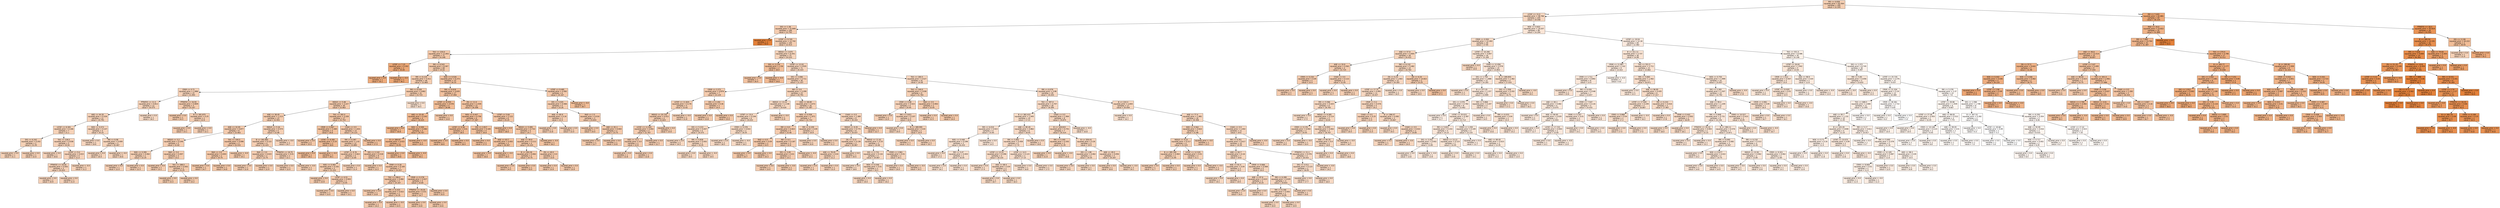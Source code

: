 digraph Tree {
node [shape=box, style="filled", color="black", fontname="helvetica"] ;
edge [fontname="helvetica"] ;
0 [label="RM <= 6.838\nsquared_error = 82.564\nsamples = 295\nvalue = 22.205", fillcolor="#f5cfb3"] ;
1 [label="LSTAT <= 15.0\nsquared_error = 38.766\nsamples = 245\nvalue = 19.358", fillcolor="#f7d7c0"] ;
0 -> 1 [labeldistance=2.5, labelangle=45, headlabel="True"] ;
2 [label="DIS <= 1.38\nsquared_error = 22.849\nsamples = 146\nvalue = 22.792", fillcolor="#f5cdb1"] ;
1 -> 2 ;
3 [label="squared_error = 0.0\nsamples = 2\nvalue = 50.0", fillcolor="#e58139"] ;
2 -> 3 ;
4 [label="LSTAT <= 9.745\nsquared_error = 12.742\nsamples = 144\nvalue = 22.414", fillcolor="#f5ceb2"] ;
2 -> 4 ;
5 [label="TAX <= 220.0\nsquared_error = 11.842\nsamples = 71\nvalue = 24.348", fillcolor="#f4c9aa"] ;
4 -> 5 ;
6 [label="LSTAT <= 7.15\nsquared_error = 0.302\nsamples = 2\nvalue = 35.65", fillcolor="#eda978"] ;
5 -> 6 ;
7 [label="squared_error = 0.0\nsamples = 1\nvalue = 35.1", fillcolor="#eeab7b"] ;
6 -> 7 ;
8 [label="squared_error = -0.0\nsamples = 1\nvalue = 36.2", fillcolor="#eda876"] ;
6 -> 8 ;
9 [label="RM <= 6.543\nsquared_error = 8.367\nsamples = 69\nvalue = 24.02", fillcolor="#f4caab"] ;
5 -> 9 ;
10 [label="RM <= 6.125\nsquared_error = 5.411\nsamples = 46\nvalue = 22.865", fillcolor="#f5cdb0"] ;
9 -> 10 ;
11 [label="CRIM <= 0.71\nsquared_error = 1.886\nsamples = 15\nvalue = 21.093", fillcolor="#f6d2b8"] ;
10 -> 11 ;
12 [label="PTRATIO <= 21.5\nsquared_error = 0.812\nsamples = 12\nvalue = 20.575", fillcolor="#f6d3ba"] ;
11 -> 12 ;
13 [label="AGE <= 44.35\nsquared_error = 0.326\nsamples = 11\nvalue = 20.791", fillcolor="#f6d3ba"] ;
12 -> 13 ;
14 [label="LSTAT <= 8.305\nsquared_error = 0.166\nsamples = 7\nvalue = 21.1", fillcolor="#f6d2b8"] ;
13 -> 14 ;
15 [label="DIS <= 6.242\nsquared_error = 0.202\nsamples = 2\nvalue = 21.55", fillcolor="#f5d1b6"] ;
14 -> 15 ;
16 [label="squared_error = 0.0\nsamples = 1\nvalue = 21.1", fillcolor="#f6d2b8"] ;
15 -> 16 ;
17 [label="squared_error = 0.0\nsamples = 1\nvalue = 22.0", fillcolor="#f5cfb4"] ;
15 -> 17 ;
18 [label="TAX <= 228.5\nsquared_error = 0.038\nsamples = 5\nvalue = 20.92", fillcolor="#f6d2b9"] ;
14 -> 18 ;
19 [label="squared_error = 0.0\nsamples = 1\nvalue = 20.6", fillcolor="#f6d3ba"] ;
18 -> 19 ;
20 [label="LSTAT <= 9.4\nsquared_error = 0.015\nsamples = 4\nvalue = 21.0", fillcolor="#f6d2b9"] ;
18 -> 20 ;
21 [label="PTRATIO <= 19.05\nsquared_error = 0.002\nsamples = 3\nvalue = 20.933", fillcolor="#f6d2b9"] ;
20 -> 21 ;
22 [label="squared_error = 0.0\nsamples = 2\nvalue = 20.9", fillcolor="#f6d2b9"] ;
21 -> 22 ;
23 [label="squared_error = 0.0\nsamples = 1\nvalue = 21.0", fillcolor="#f6d2b9"] ;
21 -> 23 ;
24 [label="squared_error = -0.0\nsamples = 1\nvalue = 21.2", fillcolor="#f6d2b8"] ;
20 -> 24 ;
25 [label="NOX <= 0.473\nsquared_error = 0.147\nsamples = 4\nvalue = 20.25", fillcolor="#f6d4bc"] ;
13 -> 25 ;
26 [label="squared_error = 0.0\nsamples = 1\nvalue = 19.6", fillcolor="#f7d6bf"] ;
25 -> 26 ;
27 [label="RM <= 6.08\nsquared_error = 0.009\nsamples = 3\nvalue = 20.467", fillcolor="#f6d4bb"] ;
25 -> 27 ;
28 [label="squared_error = 0.0\nsamples = 2\nvalue = 20.4", fillcolor="#f6d4bb"] ;
27 -> 28 ;
29 [label="squared_error = -0.0\nsamples = 1\nvalue = 20.6", fillcolor="#f6d3ba"] ;
27 -> 29 ;
30 [label="squared_error = 0.0\nsamples = 1\nvalue = 18.2", fillcolor="#f7dac5"] ;
12 -> 30 ;
31 [label="PTRATIO <= 16.55\nsquared_error = 0.809\nsamples = 3\nvalue = 23.167", fillcolor="#f5ccaf"] ;
11 -> 31 ;
32 [label="squared_error = 0.0\nsamples = 1\nvalue = 24.3", fillcolor="#f4c9aa"] ;
31 -> 32 ;
33 [label="B <= 391.875\nsquared_error = 0.25\nsamples = 2\nvalue = 22.6", fillcolor="#f5ceb2"] ;
31 -> 33 ;
34 [label="squared_error = 0.0\nsamples = 1\nvalue = 23.1", fillcolor="#f5ccaf"] ;
33 -> 34 ;
35 [label="squared_error = 0.0\nsamples = 1\nvalue = 22.1", fillcolor="#f5cfb4"] ;
33 -> 35 ;
36 [label="RM <= 6.528\nsquared_error = 4.862\nsamples = 31\nvalue = 23.723", fillcolor="#f4cbad"] ;
10 -> 36 ;
37 [label="INDUS <= 5.48\nsquared_error = 3.227\nsamples = 30\nvalue = 23.963", fillcolor="#f4caac"] ;
36 -> 37 ;
38 [label="AGE <= 38.45\nsquared_error = 1.213\nsamples = 13\nvalue = 22.931", fillcolor="#f5cdb0"] ;
37 -> 38 ;
39 [label="AGE <= 32.05\nsquared_error = 0.877\nsamples = 8\nvalue = 23.463", fillcolor="#f4cbae"] ;
38 -> 39 ;
40 [label="INDUS <= 3.2\nsquared_error = 0.246\nsamples = 5\nvalue = 22.82", fillcolor="#f5cdb1"] ;
39 -> 40 ;
41 [label="NOX <= 0.395\nsquared_error = 0.062\nsamples = 2\nvalue = 22.25", fillcolor="#f5cfb3"] ;
40 -> 41 ;
42 [label="squared_error = 0.0\nsamples = 1\nvalue = 22.0", fillcolor="#f5cfb4"] ;
41 -> 42 ;
43 [label="squared_error = 0.0\nsamples = 1\nvalue = 22.5", fillcolor="#f5ceb2"] ;
41 -> 43 ;
44 [label="RAD <= 5.0\nsquared_error = 0.007\nsamples = 3\nvalue = 23.2", fillcolor="#f4ccaf"] ;
40 -> 44 ;
45 [label="squared_error = 0.0\nsamples = 1\nvalue = 23.1", fillcolor="#f5ccaf"] ;
44 -> 45 ;
46 [label="TAX <= 288.5\nsquared_error = 0.002\nsamples = 2\nvalue = 23.25", fillcolor="#f4ccaf"] ;
44 -> 46 ;
47 [label="squared_error = 0.0\nsamples = 1\nvalue = 23.3", fillcolor="#f4ccae"] ;
46 -> 47 ;
48 [label="squared_error = 0.0\nsamples = 1\nvalue = 23.2", fillcolor="#f4ccaf"] ;
46 -> 48 ;
49 [label="TAX <= 330.5\nsquared_error = 0.096\nsamples = 3\nvalue = 24.533", fillcolor="#f4c8a9"] ;
39 -> 49 ;
50 [label="RAD <= 3.0\nsquared_error = 0.003\nsamples = 2\nvalue = 24.75", fillcolor="#f4c8a8"] ;
49 -> 50 ;
51 [label="squared_error = 0.0\nsamples = 1\nvalue = 24.7", fillcolor="#f4c8a8"] ;
50 -> 51 ;
52 [label="squared_error = 0.0\nsamples = 1\nvalue = 24.8", fillcolor="#f4c8a8"] ;
50 -> 52 ;
53 [label="squared_error = -0.0\nsamples = 1\nvalue = 24.1", fillcolor="#f4caab"] ;
49 -> 53 ;
54 [label="INDUS <= 5.16\nsquared_error = 0.574\nsamples = 5\nvalue = 22.08", fillcolor="#f5cfb4"] ;
38 -> 54 ;
55 [label="B <= 392.865\nsquared_error = 0.122\nsamples = 4\nvalue = 22.425", fillcolor="#f5ceb2"] ;
54 -> 55 ;
56 [label="RAD <= 3.0\nsquared_error = 0.023\nsamples = 2\nvalue = 22.75", fillcolor="#f5cdb1"] ;
55 -> 56 ;
57 [label="squared_error = 0.0\nsamples = 1\nvalue = 22.6", fillcolor="#f5ceb2"] ;
56 -> 57 ;
58 [label="squared_error = 0.0\nsamples = 1\nvalue = 22.9", fillcolor="#f5cdb0"] ;
56 -> 58 ;
59 [label="PTRATIO <= 18.75\nsquared_error = 0.01\nsamples = 2\nvalue = 22.1", fillcolor="#f5cfb4"] ;
55 -> 59 ;
60 [label="squared_error = 0.0\nsamples = 1\nvalue = 22.0", fillcolor="#f5cfb4"] ;
59 -> 60 ;
61 [label="squared_error = -0.0\nsamples = 1\nvalue = 22.2", fillcolor="#f5cfb3"] ;
59 -> 61 ;
62 [label="squared_error = -0.0\nsamples = 1\nvalue = 20.7", fillcolor="#f6d3ba"] ;
54 -> 62 ;
63 [label="TAX <= 282.0\nsquared_error = 3.328\nsamples = 17\nvalue = 24.753", fillcolor="#f4c8a8"] ;
37 -> 63 ;
64 [label="CRIM <= 0.067\nsquared_error = 3.365\nsamples = 4\nvalue = 26.8", fillcolor="#f2c29f"] ;
63 -> 64 ;
65 [label="squared_error = 0.0\nsamples = 2\nvalue = 25.0", fillcolor="#f3c7a7"] ;
64 -> 65 ;
66 [label="LSTAT <= 8.285\nsquared_error = 0.25\nsamples = 2\nvalue = 28.6", fillcolor="#f1bd97"] ;
64 -> 66 ;
67 [label="squared_error = 0.0\nsamples = 1\nvalue = 29.1", fillcolor="#f1bc95"] ;
66 -> 67 ;
68 [label="squared_error = -0.0\nsamples = 1\nvalue = 28.1", fillcolor="#f2be99"] ;
66 -> 68 ;
69 [label="CHAS <= 0.5\nsquared_error = 1.631\nsamples = 13\nvalue = 24.123", fillcolor="#f4c9ab"] ;
63 -> 69 ;
70 [label="RM <= 6.387\nsquared_error = 1.02\nsamples = 12\nvalue = 23.883", fillcolor="#f4caac"] ;
69 -> 70 ;
71 [label="LSTAT <= 8.76\nsquared_error = 0.822\nsamples = 4\nvalue = 22.85", fillcolor="#f5cdb0"] ;
70 -> 71 ;
72 [label="NOX <= 0.465\nsquared_error = 0.162\nsamples = 3\nvalue = 23.333", fillcolor="#f4ccae"] ;
71 -> 72 ;
73 [label="squared_error = 0.0\nsamples = 1\nvalue = 23.9", fillcolor="#f4caac"] ;
72 -> 73 ;
74 [label="LSTAT <= 6.51\nsquared_error = 0.003\nsamples = 2\nvalue = 23.05", fillcolor="#f5ccb0"] ;
72 -> 74 ;
75 [label="squared_error = 0.0\nsamples = 1\nvalue = 23.0", fillcolor="#f5cdb0"] ;
74 -> 75 ;
76 [label="squared_error = 0.0\nsamples = 1\nvalue = 23.1", fillcolor="#f5ccaf"] ;
74 -> 76 ;
77 [label="squared_error = 0.0\nsamples = 1\nvalue = 21.4", fillcolor="#f6d1b7"] ;
71 -> 77 ;
78 [label="DIS <= 2.142\nsquared_error = 0.318\nsamples = 8\nvalue = 24.4", fillcolor="#f4c9aa"] ;
70 -> 78 ;
79 [label="squared_error = 0.0\nsamples = 1\nvalue = 23.3", fillcolor="#f4ccae"] ;
78 -> 79 ;
80 [label="CRIM <= 0.18\nsquared_error = 0.165\nsamples = 7\nvalue = 24.557", fillcolor="#f4c8a9"] ;
78 -> 80 ;
81 [label="TAX <= 296.0\nsquared_error = 0.082\nsamples = 3\nvalue = 24.167", fillcolor="#f4c9ab"] ;
80 -> 81 ;
82 [label="squared_error = 0.0\nsamples = 1\nvalue = 23.8", fillcolor="#f4caac"] ;
81 -> 82 ;
83 [label="RM <= 6.425\nsquared_error = 0.022\nsamples = 2\nvalue = 24.35", fillcolor="#f4c9aa"] ;
81 -> 83 ;
84 [label="squared_error = 0.0\nsamples = 1\nvalue = 24.2", fillcolor="#f4c9ab"] ;
83 -> 84 ;
85 [label="squared_error = -0.0\nsamples = 1\nvalue = 24.5", fillcolor="#f4c8a9"] ;
83 -> 85 ;
86 [label="CRIM <= 0.278\nsquared_error = 0.027\nsamples = 4\nvalue = 24.85", fillcolor="#f4c7a8"] ;
80 -> 86 ;
87 [label="PTRATIO <= 19.35\nsquared_error = 0.01\nsamples = 2\nvalue = 24.7", fillcolor="#f4c8a8"] ;
86 -> 87 ;
88 [label="squared_error = 0.0\nsamples = 1\nvalue = 24.8", fillcolor="#f4c8a8"] ;
87 -> 88 ;
89 [label="squared_error = 0.0\nsamples = 1\nvalue = 24.6", fillcolor="#f4c8a9"] ;
87 -> 89 ;
90 [label="squared_error = 0.0\nsamples = 2\nvalue = 25.0", fillcolor="#f3c7a7"] ;
86 -> 90 ;
91 [label="squared_error = 0.0\nsamples = 1\nvalue = 27.0", fillcolor="#f2c19e"] ;
69 -> 91 ;
92 [label="squared_error = 0.0\nsamples = 1\nvalue = 16.5", fillcolor="#f8dfcc"] ;
36 -> 92 ;
93 [label="NOX <= 0.526\nsquared_error = 6.273\nsamples = 23\nvalue = 26.33", fillcolor="#f3c3a1"] ;
9 -> 93 ;
94 [label="RM <= 6.618\nsquared_error = 4.635\nsamples = 17\nvalue = 27.094", fillcolor="#f2c19e"] ;
93 -> 94 ;
95 [label="LSTAT <= 8.555\nsquared_error = 4.578\nsamples = 5\nvalue = 28.98", fillcolor="#f1bc95"] ;
94 -> 95 ;
96 [label="AGE <= 25.45\nsquared_error = 0.262\nsamples = 4\nvalue = 30.025", fillcolor="#f1b991"] ;
95 -> 96 ;
97 [label="squared_error = 0.0\nsamples = 1\nvalue = 30.8", fillcolor="#f0b78d"] ;
96 -> 97 ;
98 [label="NOX <= 0.509\nsquared_error = 0.082\nsamples = 3\nvalue = 29.767", fillcolor="#f1ba92"] ;
96 -> 98 ;
99 [label="B <= 389.87\nsquared_error = 0.022\nsamples = 2\nvalue = 29.95", fillcolor="#f1b991"] ;
98 -> 99 ;
100 [label="squared_error = 0.0\nsamples = 1\nvalue = 29.8", fillcolor="#f1ba92"] ;
99 -> 100 ;
101 [label="squared_error = -0.0\nsamples = 1\nvalue = 30.1", fillcolor="#f0b991"] ;
99 -> 101 ;
102 [label="squared_error = -0.0\nsamples = 1\nvalue = 29.4", fillcolor="#f1bb94"] ;
98 -> 102 ;
103 [label="squared_error = 0.0\nsamples = 1\nvalue = 24.8", fillcolor="#f4c8a8"] ;
95 -> 103 ;
104 [label="ZN <= 11.0\nsquared_error = 2.559\nsamples = 12\nvalue = 26.308", fillcolor="#f3c3a1"] ;
94 -> 104 ;
105 [label="NOX <= 0.447\nsquared_error = 0.756\nsamples = 6\nvalue = 27.367", fillcolor="#f2c09d"] ;
104 -> 105 ;
106 [label="LSTAT <= 6.46\nsquared_error = 0.01\nsamples = 2\nvalue = 28.5", fillcolor="#f1bd98"] ;
105 -> 106 ;
107 [label="squared_error = 0.0\nsamples = 1\nvalue = 28.6", fillcolor="#f1bd97"] ;
106 -> 107 ;
108 [label="squared_error = 0.0\nsamples = 1\nvalue = 28.4", fillcolor="#f1bd98"] ;
106 -> 108 ;
109 [label="DIS <= 2.817\nsquared_error = 0.165\nsamples = 4\nvalue = 26.8", fillcolor="#f2c29f"] ;
105 -> 109 ;
110 [label="squared_error = 0.0\nsamples = 1\nvalue = 27.5", fillcolor="#f2c09c"] ;
109 -> 110 ;
111 [label="AGE <= 63.7\nsquared_error = 0.002\nsamples = 3\nvalue = 26.567", fillcolor="#f3c3a0"] ;
109 -> 111 ;
112 [label="squared_error = 0.0\nsamples = 2\nvalue = 26.6", fillcolor="#f3c3a0"] ;
111 -> 112 ;
113 [label="squared_error = -0.0\nsamples = 1\nvalue = 26.5", fillcolor="#f3c3a0"] ;
111 -> 113 ;
114 [label="LSTAT <= 5.64\nsquared_error = 2.122\nsamples = 6\nvalue = 25.25", fillcolor="#f3c6a6"] ;
104 -> 114 ;
115 [label="squared_error = 0.0\nsamples = 1\nvalue = 28.0", fillcolor="#f2bf9a"] ;
114 -> 115 ;
116 [label="INDUS <= 5.495\nsquared_error = 0.732\nsamples = 5\nvalue = 24.7", fillcolor="#f4c8a8"] ;
114 -> 116 ;
117 [label="AGE <= 49.9\nsquared_error = 0.212\nsamples = 4\nvalue = 24.325", fillcolor="#f4c9aa"] ;
116 -> 117 ;
118 [label="B <= 393.26\nsquared_error = 0.062\nsamples = 2\nvalue = 24.75", fillcolor="#f4c8a8"] ;
117 -> 118 ;
119 [label="squared_error = 0.0\nsamples = 1\nvalue = 24.5", fillcolor="#f4c8a9"] ;
118 -> 119 ;
120 [label="squared_error = 0.0\nsamples = 1\nvalue = 25.0", fillcolor="#f3c7a7"] ;
118 -> 120 ;
121 [label="ZN <= 40.0\nsquared_error = 0.0\nsamples = 2\nvalue = 23.9", fillcolor="#f4caac"] ;
117 -> 121 ;
122 [label="squared_error = 0.0\nsamples = 1\nvalue = 23.9", fillcolor="#f4caac"] ;
121 -> 122 ;
123 [label="squared_error = 0.0\nsamples = 1\nvalue = 23.9", fillcolor="#f4caac"] ;
121 -> 123 ;
124 [label="squared_error = -0.0\nsamples = 1\nvalue = 26.2", fillcolor="#f3c4a2"] ;
116 -> 124 ;
125 [label="LSTAT <= 9.485\nsquared_error = 4.582\nsamples = 6\nvalue = 24.167", fillcolor="#f4c9ab"] ;
93 -> 125 ;
126 [label="DIS <= 3.325\nsquared_error = 0.566\nsamples = 5\nvalue = 23.26", fillcolor="#f4ccaf"] ;
125 -> 126 ;
127 [label="AGE <= 85.9\nsquared_error = 0.16\nsamples = 2\nvalue = 22.4", fillcolor="#f5ceb2"] ;
126 -> 127 ;
128 [label="squared_error = 0.0\nsamples = 1\nvalue = 22.8", fillcolor="#f5cdb1"] ;
127 -> 128 ;
129 [label="squared_error = 0.0\nsamples = 1\nvalue = 22.0", fillcolor="#f5cfb4"] ;
127 -> 129 ;
130 [label="RAD <= 2.5\nsquared_error = 0.016\nsamples = 3\nvalue = 23.833", fillcolor="#f4caac"] ;
126 -> 130 ;
131 [label="squared_error = 0.0\nsamples = 1\nvalue = 24.0", fillcolor="#f4caab"] ;
130 -> 131 ;
132 [label="AGE <= 81.1\nsquared_error = 0.003\nsamples = 2\nvalue = 23.75", fillcolor="#f4caac"] ;
130 -> 132 ;
133 [label="squared_error = 0.0\nsamples = 1\nvalue = 23.7", fillcolor="#f4cbad"] ;
132 -> 133 ;
134 [label="squared_error = 0.0\nsamples = 1\nvalue = 23.8", fillcolor="#f4caac"] ;
132 -> 134 ;
135 [label="squared_error = -0.0\nsamples = 1\nvalue = 28.7", fillcolor="#f1bd97"] ;
125 -> 135 ;
136 [label="INDUS <= 2.675\nsquared_error = 6.441\nsamples = 73\nvalue = 20.533", fillcolor="#f6d4bb"] ;
4 -> 136 ;
137 [label="DIS <= 3.134\nsquared_error = 2.56\nsamples = 2\nvalue = 28.0", fillcolor="#f2bf9a"] ;
136 -> 137 ;
138 [label="squared_error = 0.0\nsamples = 1\nvalue = 26.4", fillcolor="#f3c3a1"] ;
137 -> 138 ;
139 [label="squared_error = -0.0\nsamples = 1\nvalue = 29.6", fillcolor="#f1ba93"] ;
137 -> 139 ;
140 [label="LSTAT <= 12.02\nsquared_error = 4.935\nsamples = 71\nvalue = 20.323", fillcolor="#f6d4bc"] ;
136 -> 140 ;
141 [label="DIS <= 2.696\nsquared_error = 3.711\nsamples = 30\nvalue = 21.337", fillcolor="#f6d1b7"] ;
140 -> 141 ;
142 [label="CRIM <= 2.271\nsquared_error = 0.876\nsamples = 7\nvalue = 23.129", fillcolor="#f5ccaf"] ;
141 -> 142 ;
143 [label="LSTAT <= 11.825\nsquared_error = 0.178\nsamples = 5\nvalue = 22.62", fillcolor="#f5ceb1"] ;
142 -> 143 ;
144 [label="INDUS <= 20.735\nsquared_error = 0.012\nsamples = 4\nvalue = 22.825", fillcolor="#f5cdb1"] ;
143 -> 144 ;
145 [label="LSTAT <= 11.045\nsquared_error = 0.002\nsamples = 3\nvalue = 22.767", fillcolor="#f5cdb1"] ;
144 -> 145 ;
146 [label="AGE <= 72.2\nsquared_error = 0.0\nsamples = 2\nvalue = 22.8", fillcolor="#f5cdb1"] ;
145 -> 146 ;
147 [label="squared_error = 0.0\nsamples = 1\nvalue = 22.8", fillcolor="#f5cdb1"] ;
146 -> 147 ;
148 [label="squared_error = 0.0\nsamples = 1\nvalue = 22.8", fillcolor="#f5cdb1"] ;
146 -> 148 ;
149 [label="squared_error = 0.0\nsamples = 1\nvalue = 22.7", fillcolor="#f5cdb1"] ;
145 -> 149 ;
150 [label="squared_error = 0.0\nsamples = 1\nvalue = 23.0", fillcolor="#f5cdb0"] ;
144 -> 150 ;
151 [label="squared_error = -0.0\nsamples = 1\nvalue = 21.8", fillcolor="#f5d0b5"] ;
143 -> 151 ;
152 [label="DIS <= 2.192\nsquared_error = 0.36\nsamples = 2\nvalue = 24.4", fillcolor="#f4c9aa"] ;
142 -> 152 ;
153 [label="squared_error = 0.0\nsamples = 1\nvalue = 23.8", fillcolor="#f4caac"] ;
152 -> 153 ;
154 [label="squared_error = 0.0\nsamples = 1\nvalue = 25.0", fillcolor="#f3c7a7"] ;
152 -> 154 ;
155 [label="RM <= 5.9\nsquared_error = 3.299\nsamples = 23\nvalue = 20.791", fillcolor="#f6d3ba"] ;
141 -> 155 ;
156 [label="INDUS <= 13.12\nsquared_error = 1.148\nsamples = 7\nvalue = 19.429", fillcolor="#f7d7c0"] ;
155 -> 156 ;
157 [label="LSTAT <= 10.4\nsquared_error = 0.246\nsamples = 6\nvalue = 19.033", fillcolor="#f7d8c1"] ;
156 -> 157 ;
158 [label="DIS <= 5.223\nsquared_error = 0.007\nsamples = 4\nvalue = 19.375", fillcolor="#f7d7c0"] ;
157 -> 158 ;
159 [label="squared_error = 0.0\nsamples = 2\nvalue = 19.3", fillcolor="#f7d7c0"] ;
158 -> 159 ;
160 [label="RM <= 5.828\nsquared_error = 0.002\nsamples = 2\nvalue = 19.45", fillcolor="#f7d7bf"] ;
158 -> 160 ;
161 [label="squared_error = 0.0\nsamples = 1\nvalue = 19.4", fillcolor="#f7d7c0"] ;
160 -> 161 ;
162 [label="squared_error = -0.0\nsamples = 1\nvalue = 19.5", fillcolor="#f7d6bf"] ;
160 -> 162 ;
163 [label="CRIM <= 0.378\nsquared_error = 0.022\nsamples = 2\nvalue = 18.35", fillcolor="#f7dac4"] ;
157 -> 163 ;
164 [label="squared_error = 0.0\nsamples = 1\nvalue = 18.5", fillcolor="#f7d9c4"] ;
163 -> 164 ;
165 [label="squared_error = -0.0\nsamples = 1\nvalue = 18.2", fillcolor="#f7dac5"] ;
163 -> 165 ;
166 [label="squared_error = -0.0\nsamples = 1\nvalue = 21.8", fillcolor="#f5d0b5"] ;
156 -> 166 ;
167 [label="AGE <= 68.85\nsquared_error = 3.072\nsamples = 16\nvalue = 21.387", fillcolor="#f6d1b7"] ;
155 -> 167 ;
168 [label="NOX <= 0.558\nsquared_error = 1.971\nsamples = 7\nvalue = 22.743", fillcolor="#f5cdb1"] ;
167 -> 168 ;
169 [label="RM <= 6.0\nsquared_error = 0.822\nsamples = 5\nvalue = 23.48", fillcolor="#f4cbae"] ;
168 -> 169 ;
170 [label="RAD <= 6.5\nsquared_error = 0.04\nsamples = 2\nvalue = 24.5", fillcolor="#f4c8a9"] ;
169 -> 170 ;
171 [label="squared_error = 0.0\nsamples = 1\nvalue = 24.7", fillcolor="#f4c8a8"] ;
170 -> 171 ;
172 [label="squared_error = 0.0\nsamples = 1\nvalue = 24.3", fillcolor="#f4c9aa"] ;
170 -> 172 ;
173 [label="RM <= 6.3\nsquared_error = 0.187\nsamples = 3\nvalue = 22.8", fillcolor="#f5cdb1"] ;
169 -> 173 ;
174 [label="DIS <= 3.49\nsquared_error = 0.01\nsamples = 2\nvalue = 23.1", fillcolor="#f5ccaf"] ;
173 -> 174 ;
175 [label="squared_error = 0.0\nsamples = 1\nvalue = 23.0", fillcolor="#f5cdb0"] ;
174 -> 175 ;
176 [label="squared_error = -0.0\nsamples = 1\nvalue = 23.2", fillcolor="#f4ccaf"] ;
174 -> 176 ;
177 [label="squared_error = -0.0\nsamples = 1\nvalue = 22.2", fillcolor="#f5cfb3"] ;
173 -> 177 ;
178 [label="RM <= 6.109\nsquared_error = 0.09\nsamples = 2\nvalue = 20.9", fillcolor="#f6d2b9"] ;
168 -> 178 ;
179 [label="squared_error = 0.0\nsamples = 1\nvalue = 20.6", fillcolor="#f6d3ba"] ;
178 -> 179 ;
180 [label="squared_error = 0.0\nsamples = 1\nvalue = 21.2", fillcolor="#f6d2b8"] ;
178 -> 180 ;
181 [label="CHAS <= 0.5\nsquared_error = 1.389\nsamples = 9\nvalue = 20.333", fillcolor="#f6d4bc"] ;
167 -> 181 ;
182 [label="INDUS <= 8.35\nsquared_error = 0.775\nsamples = 8\nvalue = 20.037", fillcolor="#f6d5bd"] ;
181 -> 182 ;
183 [label="ZN <= 11.0\nsquared_error = 0.136\nsamples = 3\nvalue = 20.967", fillcolor="#f6d2b9"] ;
182 -> 183 ;
184 [label="AGE <= 78.45\nsquared_error = 0.04\nsamples = 2\nvalue = 21.2", fillcolor="#f6d2b8"] ;
183 -> 184 ;
185 [label="squared_error = 0.0\nsamples = 1\nvalue = 21.4", fillcolor="#f6d1b7"] ;
184 -> 185 ;
186 [label="squared_error = 0.0\nsamples = 1\nvalue = 21.0", fillcolor="#f6d2b9"] ;
184 -> 186 ;
187 [label="squared_error = 0.0\nsamples = 1\nvalue = 20.5", fillcolor="#f6d4bb"] ;
183 -> 187 ;
188 [label="INDUS <= 11.42\nsquared_error = 0.33\nsamples = 5\nvalue = 19.48", fillcolor="#f7d6bf"] ;
182 -> 188 ;
189 [label="DIS <= 2.731\nsquared_error = 0.116\nsamples = 3\nvalue = 19.067", fillcolor="#f7d8c1"] ;
188 -> 189 ;
190 [label="squared_error = 0.0\nsamples = 1\nvalue = 18.6", fillcolor="#f7d9c3"] ;
189 -> 190 ;
191 [label="NOX <= 0.546\nsquared_error = 0.01\nsamples = 2\nvalue = 19.3", fillcolor="#f7d7c0"] ;
189 -> 191 ;
192 [label="squared_error = 0.0\nsamples = 1\nvalue = 19.4", fillcolor="#f7d7c0"] ;
191 -> 192 ;
193 [label="squared_error = 0.0\nsamples = 1\nvalue = 19.2", fillcolor="#f7d7c1"] ;
191 -> 193 ;
194 [label="CRIM <= 2.961\nsquared_error = 0.01\nsamples = 2\nvalue = 20.1", fillcolor="#f6d5bd"] ;
188 -> 194 ;
195 [label="squared_error = 0.0\nsamples = 1\nvalue = 20.0", fillcolor="#f6d5bd"] ;
194 -> 195 ;
196 [label="squared_error = -0.0\nsamples = 1\nvalue = 20.2", fillcolor="#f6d4bc"] ;
194 -> 196 ;
197 [label="squared_error = 0.0\nsamples = 1\nvalue = 22.7", fillcolor="#f5cdb1"] ;
181 -> 197 ;
198 [label="TAX <= 280.5\nsquared_error = 4.527\nsamples = 41\nvalue = 19.58", fillcolor="#f7d6bf"] ;
140 -> 198 ;
199 [label="TAX <= 240.0\nsquared_error = 2.038\nsamples = 6\nvalue = 21.783", fillcolor="#f5d0b5"] ;
198 -> 199 ;
200 [label="CRIM <= 0.08\nsquared_error = 0.523\nsamples = 4\nvalue = 20.95", fillcolor="#f6d2b9"] ;
199 -> 200 ;
201 [label="squared_error = 0.0\nsamples = 1\nvalue = 22.0", fillcolor="#f5cfb4"] ;
200 -> 201 ;
202 [label="RM <= 5.821\nsquared_error = 0.207\nsamples = 3\nvalue = 20.6", fillcolor="#f6d3ba"] ;
200 -> 202 ;
203 [label="squared_error = 0.0\nsamples = 1\nvalue = 20.0", fillcolor="#f6d5bd"] ;
202 -> 203 ;
204 [label="B <= 389.995\nsquared_error = 0.04\nsamples = 2\nvalue = 20.9", fillcolor="#f6d2b9"] ;
202 -> 204 ;
205 [label="squared_error = 0.0\nsamples = 1\nvalue = 21.1", fillcolor="#f6d2b8"] ;
204 -> 205 ;
206 [label="squared_error = 0.0\nsamples = 1\nvalue = 20.7", fillcolor="#f6d3ba"] ;
204 -> 206 ;
207 [label="RAD <= 3.5\nsquared_error = 0.902\nsamples = 2\nvalue = 23.45", fillcolor="#f4cbae"] ;
199 -> 207 ;
208 [label="squared_error = 0.0\nsamples = 1\nvalue = 22.5", fillcolor="#f5ceb2"] ;
207 -> 208 ;
209 [label="squared_error = 0.0\nsamples = 1\nvalue = 24.4", fillcolor="#f4c9aa"] ;
207 -> 209 ;
210 [label="RM <= 6.076\nsquared_error = 3.98\nsamples = 35\nvalue = 19.203", fillcolor="#f7d7c1"] ;
198 -> 210 ;
211 [label="TAX <= 397.0\nsquared_error = 3.707\nsamples = 18\nvalue = 18.394", fillcolor="#f7d9c4"] ;
210 -> 211 ;
212 [label="B <= 382.415\nsquared_error = 1.945\nsamples = 10\nvalue = 17.21", fillcolor="#f8ddc9"] ;
211 -> 212 ;
213 [label="RM <= 6.019\nsquared_error = 0.923\nsamples = 4\nvalue = 15.95", fillcolor="#f9e0cf"] ;
212 -> 213 ;
214 [label="NOX <= 0.448\nsquared_error = 0.296\nsamples = 3\nvalue = 16.433", fillcolor="#f8dfcd"] ;
213 -> 214 ;
215 [label="squared_error = 0.0\nsamples = 1\nvalue = 17.2", fillcolor="#f8ddc9"] ;
214 -> 215 ;
216 [label="RM <= 5.47\nsquared_error = 0.003\nsamples = 2\nvalue = 16.05", fillcolor="#f9e0ce"] ;
214 -> 216 ;
217 [label="squared_error = 0.0\nsamples = 1\nvalue = 16.1", fillcolor="#f9e0ce"] ;
216 -> 217 ;
218 [label="squared_error = 0.0\nsamples = 1\nvalue = 16.0", fillcolor="#f9e0cf"] ;
216 -> 218 ;
219 [label="squared_error = 0.0\nsamples = 1\nvalue = 14.5", fillcolor="#fae4d5"] ;
213 -> 219 ;
220 [label="AGE <= 85.45\nsquared_error = 0.862\nsamples = 6\nvalue = 18.05", fillcolor="#f7dac6"] ;
212 -> 220 ;
221 [label="RM <= 5.892\nsquared_error = 0.458\nsamples = 5\nvalue = 17.74", fillcolor="#f8dbc7"] ;
220 -> 221 ;
222 [label="LSTAT <= 13.12\nsquared_error = 0.296\nsamples = 3\nvalue = 18.133", fillcolor="#f7dac5"] ;
221 -> 222 ;
223 [label="squared_error = 0.0\nsamples = 1\nvalue = 17.4", fillcolor="#f8dcc8"] ;
222 -> 223 ;
224 [label="AGE <= 68.4\nsquared_error = 0.04\nsamples = 2\nvalue = 18.5", fillcolor="#f7d9c4"] ;
222 -> 224 ;
225 [label="squared_error = 0.0\nsamples = 1\nvalue = 18.7", fillcolor="#f7d9c3"] ;
224 -> 225 ;
226 [label="squared_error = 0.0\nsamples = 1\nvalue = 18.3", fillcolor="#f7dac4"] ;
224 -> 226 ;
227 [label="LSTAT <= 14.5\nsquared_error = 0.123\nsamples = 2\nvalue = 17.15", fillcolor="#f8ddca"] ;
221 -> 227 ;
228 [label="squared_error = 0.0\nsamples = 1\nvalue = 16.8", fillcolor="#f8decb"] ;
227 -> 228 ;
229 [label="squared_error = 0.0\nsamples = 1\nvalue = 17.5", fillcolor="#f8dcc8"] ;
227 -> 229 ;
230 [label="squared_error = 0.0\nsamples = 1\nvalue = 19.6", fillcolor="#f7d6bf"] ;
220 -> 230 ;
231 [label="CHAS <= 0.5\nsquared_error = 1.964\nsamples = 8\nvalue = 19.875", fillcolor="#f6d5be"] ;
211 -> 231 ;
232 [label="B <= 328.815\nsquared_error = 0.701\nsamples = 7\nvalue = 20.314", fillcolor="#f6d4bc"] ;
231 -> 232 ;
233 [label="RM <= 5.305\nsquared_error = 0.302\nsamples = 2\nvalue = 21.35", fillcolor="#f6d1b7"] ;
232 -> 233 ;
234 [label="squared_error = 0.0\nsamples = 1\nvalue = 21.9", fillcolor="#f5d0b5"] ;
233 -> 234 ;
235 [label="squared_error = -0.0\nsamples = 1\nvalue = 20.8", fillcolor="#f6d3b9"] ;
233 -> 235 ;
236 [label="B <= 359.43\nsquared_error = 0.26\nsamples = 5\nvalue = 19.9", fillcolor="#f6d5bd"] ;
232 -> 236 ;
237 [label="DIS <= 1.99\nsquared_error = 0.062\nsamples = 2\nvalue = 19.35", fillcolor="#f7d7c0"] ;
236 -> 237 ;
238 [label="squared_error = 0.0\nsamples = 1\nvalue = 19.6", fillcolor="#f7d6bf"] ;
237 -> 238 ;
239 [label="squared_error = 0.0\nsamples = 1\nvalue = 19.1", fillcolor="#f7d8c1"] ;
237 -> 239 ;
240 [label="AGE <= 49.3\nsquared_error = 0.056\nsamples = 3\nvalue = 20.267", fillcolor="#f6d4bc"] ;
236 -> 240 ;
241 [label="squared_error = 0.0\nsamples = 1\nvalue = 20.6", fillcolor="#f6d3ba"] ;
240 -> 241 ;
242 [label="squared_error = -0.0\nsamples = 2\nvalue = 20.1", fillcolor="#f6d5bd"] ;
240 -> 242 ;
243 [label="squared_error = -0.0\nsamples = 1\nvalue = 16.8", fillcolor="#f8decb"] ;
231 -> 243 ;
244 [label="B <= 224.3\nsquared_error = 2.844\nsamples = 17\nvalue = 20.059", fillcolor="#f6d5bd"] ;
210 -> 244 ;
245 [label="squared_error = 0.0\nsamples = 1\nvalue = 16.1", fillcolor="#f9e0ce"] ;
244 -> 245 ;
246 [label="AGE <= 77.4\nsquared_error = 1.981\nsamples = 16\nvalue = 20.306", fillcolor="#f6d4bc"] ;
244 -> 246 ;
247 [label="NOX <= 0.562\nsquared_error = 0.622\nsamples = 5\nvalue = 21.86", fillcolor="#f5d0b5"] ;
246 -> 247 ;
248 [label="INDUS <= 9.23\nsquared_error = 0.217\nsamples = 4\nvalue = 21.525", fillcolor="#f5d1b6"] ;
247 -> 248 ;
249 [label="B <= 395.195\nsquared_error = 0.063\nsamples = 2\nvalue = 21.95", fillcolor="#f5d0b4"] ;
248 -> 249 ;
250 [label="squared_error = 0.0\nsamples = 1\nvalue = 21.7", fillcolor="#f5d0b6"] ;
249 -> 250 ;
251 [label="squared_error = 0.0\nsamples = 1\nvalue = 22.2", fillcolor="#f5cfb3"] ;
249 -> 251 ;
252 [label="LSTAT <= 12.535\nsquared_error = 0.01\nsamples = 2\nvalue = 21.1", fillcolor="#f6d2b8"] ;
248 -> 252 ;
253 [label="squared_error = 0.0\nsamples = 1\nvalue = 21.2", fillcolor="#f6d2b8"] ;
252 -> 253 ;
254 [label="squared_error = -0.0\nsamples = 1\nvalue = 21.0", fillcolor="#f6d2b9"] ;
252 -> 254 ;
255 [label="squared_error = -0.0\nsamples = 1\nvalue = 23.2", fillcolor="#f4ccaf"] ;
247 -> 255 ;
256 [label="CHAS <= 0.5\nsquared_error = 1.002\nsamples = 11\nvalue = 19.6", fillcolor="#f7d6bf"] ;
246 -> 256 ;
257 [label="RM <= 6.351\nsquared_error = 0.617\nsamples = 10\nvalue = 19.39", fillcolor="#f7d7c0"] ;
256 -> 257 ;
258 [label="AGE <= 83.7\nsquared_error = 0.16\nsamples = 7\nvalue = 19.8", fillcolor="#f6d6be"] ;
257 -> 258 ;
259 [label="AGE <= 81.4\nsquared_error = 0.04\nsamples = 2\nvalue = 19.3", fillcolor="#f7d7c0"] ;
258 -> 259 ;
260 [label="squared_error = 0.0\nsamples = 1\nvalue = 19.1", fillcolor="#f7d8c1"] ;
259 -> 260 ;
261 [label="squared_error = 0.0\nsamples = 1\nvalue = 19.5", fillcolor="#f7d6bf"] ;
259 -> 261 ;
262 [label="CRIM <= 0.666\nsquared_error = 0.068\nsamples = 5\nvalue = 20.0", fillcolor="#f6d5bd"] ;
258 -> 262 ;
263 [label="AGE <= 87.6\nsquared_error = 0.023\nsamples = 2\nvalue = 20.25", fillcolor="#f6d4bc"] ;
262 -> 263 ;
264 [label="squared_error = 0.0\nsamples = 1\nvalue = 20.4", fillcolor="#f6d4bb"] ;
263 -> 264 ;
265 [label="squared_error = 0.0\nsamples = 1\nvalue = 20.1", fillcolor="#f6d5bd"] ;
263 -> 265 ;
266 [label="RM <= 6.289\nsquared_error = 0.029\nsamples = 3\nvalue = 19.833", fillcolor="#f6d5be"] ;
262 -> 266 ;
267 [label="RM <= 6.166\nsquared_error = 0.002\nsamples = 2\nvalue = 19.95", fillcolor="#f6d5bd"] ;
266 -> 267 ;
268 [label="squared_error = 0.0\nsamples = 1\nvalue = 20.0", fillcolor="#f6d5bd"] ;
267 -> 268 ;
269 [label="squared_error = 0.0\nsamples = 1\nvalue = 19.9", fillcolor="#f6d5bd"] ;
267 -> 269 ;
270 [label="squared_error = 0.0\nsamples = 1\nvalue = 19.6", fillcolor="#f7d6bf"] ;
266 -> 270 ;
271 [label="PTRATIO <= 21.1\nsquared_error = 0.376\nsamples = 3\nvalue = 18.433", fillcolor="#f7d9c4"] ;
257 -> 271 ;
272 [label="DIS <= 3.511\nsquared_error = 0.123\nsamples = 2\nvalue = 18.05", fillcolor="#f7dac6"] ;
271 -> 272 ;
273 [label="squared_error = 0.0\nsamples = 1\nvalue = 17.7", fillcolor="#f8dbc7"] ;
272 -> 273 ;
274 [label="squared_error = 0.0\nsamples = 1\nvalue = 18.4", fillcolor="#f7d9c4"] ;
272 -> 274 ;
275 [label="squared_error = -0.0\nsamples = 1\nvalue = 19.2", fillcolor="#f7d7c1"] ;
271 -> 275 ;
276 [label="squared_error = -0.0\nsamples = 1\nvalue = 21.7", fillcolor="#f5d0b6"] ;
256 -> 276 ;
277 [label="NOX <= 0.603\nsquared_error = 19.207\nsamples = 99\nvalue = 14.294", fillcolor="#fae5d6"] ;
1 -> 277 ;
278 [label="CRIM <= 0.593\nsquared_error = 12.283\nsamples = 34\nvalue = 17.95", fillcolor="#f8dbc6"] ;
277 -> 278 ;
279 [label="AGE <= 57.9\nsquared_error = 5.904\nsamples = 18\nvalue = 20.422", fillcolor="#f6d4bb"] ;
278 -> 279 ;
280 [label="AGE <= 33.9\nsquared_error = 0.562\nsamples = 4\nvalue = 22.725", fillcolor="#f5cdb1"] ;
279 -> 280 ;
281 [label="CRIM <= 0.234\nsquared_error = 0.09\nsamples = 2\nvalue = 23.4", fillcolor="#f4cbae"] ;
280 -> 281 ;
282 [label="squared_error = 0.0\nsamples = 1\nvalue = 23.1", fillcolor="#f5ccaf"] ;
281 -> 282 ;
283 [label="squared_error = 0.0\nsamples = 1\nvalue = 23.7", fillcolor="#f4cbad"] ;
281 -> 283 ;
284 [label="CHAS <= 0.5\nsquared_error = 0.122\nsamples = 2\nvalue = 22.05", fillcolor="#f5cfb4"] ;
280 -> 284 ;
285 [label="squared_error = 0.0\nsamples = 1\nvalue = 21.7", fillcolor="#f5d0b6"] ;
284 -> 285 ;
286 [label="squared_error = 0.0\nsamples = 1\nvalue = 22.4", fillcolor="#f5ceb2"] ;
284 -> 286 ;
287 [label="RM <= 6.132\nsquared_error = 5.482\nsamples = 14\nvalue = 19.764", fillcolor="#f6d6be"] ;
279 -> 287 ;
288 [label="ZN <= 6.25\nsquared_error = 1.563\nsamples = 12\nvalue = 19.183", fillcolor="#f7d7c1"] ;
287 -> 288 ;
289 [label="LSTAT <= 17.75\nsquared_error = 0.991\nsamples = 11\nvalue = 19.427", fillcolor="#f7d7c0"] ;
288 -> 289 ;
290 [label="RM <= 5.586\nsquared_error = 0.425\nsamples = 6\nvalue = 18.783", fillcolor="#f7d8c2"] ;
289 -> 290 ;
291 [label="squared_error = 0.0\nsamples = 1\nvalue = 17.5", fillcolor="#f8dcc8"] ;
290 -> 291 ;
292 [label="INDUS <= 9.285\nsquared_error = 0.114\nsamples = 5\nvalue = 19.04", fillcolor="#f7d8c1"] ;
290 -> 292 ;
293 [label="CRIM <= 0.176\nsquared_error = 0.002\nsamples = 2\nvalue = 19.45", fillcolor="#f7d7bf"] ;
292 -> 293 ;
294 [label="squared_error = 0.0\nsamples = 1\nvalue = 19.5", fillcolor="#f7d6bf"] ;
293 -> 294 ;
295 [label="squared_error = -0.0\nsamples = 1\nvalue = 19.4", fillcolor="#f7d7c0"] ;
293 -> 295 ;
296 [label="RM <= 6.003\nsquared_error = 0.002\nsamples = 3\nvalue = 18.767", fillcolor="#f7d8c2"] ;
292 -> 296 ;
297 [label="AGE <= 94.35\nsquared_error = 0.0\nsamples = 2\nvalue = 18.8", fillcolor="#f7d8c2"] ;
296 -> 297 ;
298 [label="squared_error = 0.0\nsamples = 1\nvalue = 18.8", fillcolor="#f7d8c2"] ;
297 -> 298 ;
299 [label="squared_error = 0.0\nsamples = 1\nvalue = 18.8", fillcolor="#f7d8c2"] ;
297 -> 299 ;
300 [label="squared_error = -0.0\nsamples = 1\nvalue = 18.7", fillcolor="#f7d9c3"] ;
296 -> 300 ;
301 [label="CRIM <= 0.2\nsquared_error = 0.576\nsamples = 5\nvalue = 20.2", fillcolor="#f6d4bc"] ;
289 -> 301 ;
302 [label="CHAS <= 0.5\nsquared_error = 0.25\nsamples = 2\nvalue = 21.0", fillcolor="#f6d2b9"] ;
301 -> 302 ;
303 [label="squared_error = 0.0\nsamples = 1\nvalue = 20.5", fillcolor="#f6d4bb"] ;
302 -> 303 ;
304 [label="squared_error = 0.0\nsamples = 1\nvalue = 21.5", fillcolor="#f5d1b6"] ;
302 -> 304 ;
305 [label="B <= 396.07\nsquared_error = 0.082\nsamples = 3\nvalue = 19.667", fillcolor="#f7d6be"] ;
301 -> 305 ;
306 [label="squared_error = 0.0\nsamples = 1\nvalue = 19.3", fillcolor="#f7d7c0"] ;
305 -> 306 ;
307 [label="CHAS <= 0.5\nsquared_error = 0.022\nsamples = 2\nvalue = 19.85", fillcolor="#f6d5be"] ;
305 -> 307 ;
308 [label="squared_error = 0.0\nsamples = 1\nvalue = 19.7", fillcolor="#f7d6be"] ;
307 -> 308 ;
309 [label="squared_error = -0.0\nsamples = 1\nvalue = 20.0", fillcolor="#f6d5bd"] ;
307 -> 309 ;
310 [label="squared_error = 0.0\nsamples = 1\nvalue = 16.5", fillcolor="#f8dfcc"] ;
288 -> 310 ;
311 [label="ZN <= 6.25\nsquared_error = 14.822\nsamples = 2\nvalue = 23.25", fillcolor="#f4ccaf"] ;
287 -> 311 ;
312 [label="squared_error = 0.0\nsamples = 1\nvalue = 19.4", fillcolor="#f7d7c0"] ;
311 -> 312 ;
313 [label="squared_error = 0.0\nsamples = 1\nvalue = 27.1", fillcolor="#f2c19e"] ;
311 -> 313 ;
314 [label="LSTAT <= 16.295\nsquared_error = 4.847\nsamples = 16\nvalue = 15.169", fillcolor="#f9e3d2"] ;
278 -> 314 ;
315 [label="squared_error = 0.0\nsamples = 1\nvalue = 19.9", fillcolor="#f6d5bd"] ;
314 -> 315 ;
316 [label="CRIM <= 12.056\nsquared_error = 3.578\nsamples = 15\nvalue = 14.853", fillcolor="#f9e3d4"] ;
314 -> 316 ;
317 [label="DIS <= 1.759\nsquared_error = 1.888\nsamples = 12\nvalue = 14.183", fillcolor="#fae5d7"] ;
316 -> 317 ;
318 [label="squared_error = 0.0\nsamples = 1\nvalue = 17.2", fillcolor="#f8ddc9"] ;
317 -> 318 ;
319 [label="B <= 377.25\nsquared_error = 1.157\nsamples = 11\nvalue = 13.909", fillcolor="#fae6d8"] ;
317 -> 319 ;
320 [label="DIS <= 2.076\nsquared_error = 0.782\nsamples = 8\nvalue = 13.462", fillcolor="#fae7da"] ;
319 -> 320 ;
321 [label="squared_error = 0.0\nsamples = 1\nvalue = 11.7", fillcolor="#fbece2"] ;
320 -> 321 ;
322 [label="LSTAT <= 20.015\nsquared_error = 0.387\nsamples = 7\nvalue = 13.714", fillcolor="#fae7d9"] ;
320 -> 322 ;
323 [label="RM <= 5.823\nsquared_error = 0.153\nsamples = 4\nvalue = 14.15", fillcolor="#fae5d7"] ;
322 -> 323 ;
324 [label="DIS <= 3.442\nsquared_error = 0.002\nsamples = 2\nvalue = 13.85", fillcolor="#fae6d8"] ;
323 -> 324 ;
325 [label="squared_error = 0.0\nsamples = 1\nvalue = 13.8", fillcolor="#fae6d8"] ;
324 -> 325 ;
326 [label="squared_error = -0.0\nsamples = 1\nvalue = 13.9", fillcolor="#fae6d8"] ;
324 -> 326 ;
327 [label="INDUS <= 13.12\nsquared_error = 0.123\nsamples = 2\nvalue = 14.45", fillcolor="#fae5d5"] ;
323 -> 327 ;
328 [label="squared_error = 0.0\nsamples = 1\nvalue = 14.8", fillcolor="#f9e4d4"] ;
327 -> 328 ;
329 [label="squared_error = 0.0\nsamples = 1\nvalue = 14.1", fillcolor="#fae6d7"] ;
327 -> 329 ;
330 [label="CRIM <= 1.259\nsquared_error = 0.109\nsamples = 3\nvalue = 13.133", fillcolor="#fae8db"] ;
322 -> 330 ;
331 [label="squared_error = 0.0\nsamples = 1\nvalue = 12.7", fillcolor="#fbe9dd"] ;
330 -> 331 ;
332 [label="AGE <= 89.45\nsquared_error = 0.023\nsamples = 2\nvalue = 13.35", fillcolor="#fae8da"] ;
330 -> 332 ;
333 [label="squared_error = 0.0\nsamples = 1\nvalue = 13.2", fillcolor="#fae8db"] ;
332 -> 333 ;
334 [label="squared_error = 0.0\nsamples = 1\nvalue = 13.5", fillcolor="#fae7da"] ;
332 -> 334 ;
335 [label="RM <= 5.868\nsquared_error = 0.207\nsamples = 3\nvalue = 15.1", fillcolor="#f9e3d3"] ;
319 -> 335 ;
336 [label="squared_error = 0.0\nsamples = 1\nvalue = 14.5", fillcolor="#fae4d5"] ;
335 -> 336 ;
337 [label="RM <= 6.033\nsquared_error = 0.04\nsamples = 2\nvalue = 15.4", fillcolor="#f9e2d1"] ;
335 -> 337 ;
338 [label="squared_error = 0.0\nsamples = 1\nvalue = 15.6", fillcolor="#f9e1d0"] ;
337 -> 338 ;
339 [label="squared_error = 0.0\nsamples = 1\nvalue = 15.2", fillcolor="#f9e2d2"] ;
337 -> 339 ;
340 [label="B <= 289.855\nsquared_error = 1.362\nsamples = 3\nvalue = 17.533", fillcolor="#f8dcc8"] ;
316 -> 340 ;
341 [label="DIS <= 1.558\nsquared_error = 0.202\nsamples = 2\nvalue = 16.75", fillcolor="#f8decb"] ;
340 -> 341 ;
342 [label="squared_error = 0.0\nsamples = 1\nvalue = 17.2", fillcolor="#f8ddc9"] ;
341 -> 342 ;
343 [label="squared_error = 0.0\nsamples = 1\nvalue = 16.3", fillcolor="#f8dfcd"] ;
341 -> 343 ;
344 [label="squared_error = -0.0\nsamples = 1\nvalue = 19.1", fillcolor="#f7d8c1"] ;
340 -> 344 ;
345 [label="LSTAT <= 19.54\nsquared_error = 12.18\nsamples = 65\nvalue = 12.382", fillcolor="#fbeadf"] ;
277 -> 345 ;
346 [label="B <= 311.11\nsquared_error = 3.737\nsamples = 30\nvalue = 14.99", fillcolor="#f9e3d3"] ;
345 -> 346 ;
347 [label="CRIM <= 11.967\nsquared_error = 2.62\nsamples = 9\nvalue = 13.422", fillcolor="#fae7da"] ;
346 -> 347 ;
348 [label="CRIM <= 1.711\nsquared_error = 0.892\nsamples = 8\nvalue = 13.9", fillcolor="#fae6d8"] ;
347 -> 348 ;
349 [label="squared_error = 0.0\nsamples = 1\nvalue = 15.6", fillcolor="#f9e1d0"] ;
348 -> 349 ;
350 [label="RM <= 6.426\nsquared_error = 0.548\nsamples = 7\nvalue = 13.657", fillcolor="#fae7d9"] ;
348 -> 350 ;
351 [label="AGE <= 84.1\nsquared_error = 0.082\nsamples = 4\nvalue = 13.075", fillcolor="#fae8db"] ;
350 -> 351 ;
352 [label="squared_error = 0.0\nsamples = 1\nvalue = 13.5", fillcolor="#fae7da"] ;
351 -> 352 ;
353 [label="AGE <= 90.95\nsquared_error = 0.029\nsamples = 3\nvalue = 12.933", fillcolor="#fae9dc"] ;
351 -> 353 ;
354 [label="squared_error = 0.0\nsamples = 1\nvalue = 12.7", fillcolor="#fbe9dd"] ;
353 -> 354 ;
355 [label="LSTAT <= 17.725\nsquared_error = 0.003\nsamples = 2\nvalue = 13.05", fillcolor="#fae8dc"] ;
353 -> 355 ;
356 [label="squared_error = 0.0\nsamples = 1\nvalue = 13.1", fillcolor="#fae8db"] ;
355 -> 356 ;
357 [label="squared_error = -0.0\nsamples = 1\nvalue = 13.0", fillcolor="#fae9dc"] ;
355 -> 357 ;
358 [label="CRIM <= 7.547\nsquared_error = 0.116\nsamples = 3\nvalue = 14.433", fillcolor="#fae5d5"] ;
350 -> 358 ;
359 [label="CRIM <= 5.167\nsquared_error = 0.01\nsamples = 2\nvalue = 14.2", fillcolor="#fae5d7"] ;
358 -> 359 ;
360 [label="squared_error = 0.0\nsamples = 1\nvalue = 14.1", fillcolor="#fae6d7"] ;
359 -> 360 ;
361 [label="squared_error = 0.0\nsamples = 1\nvalue = 14.3", fillcolor="#fae5d6"] ;
359 -> 361 ;
362 [label="squared_error = 0.0\nsamples = 1\nvalue = 14.9", fillcolor="#f9e3d3"] ;
358 -> 362 ;
363 [label="squared_error = -0.0\nsamples = 1\nvalue = 9.6", fillcolor="#fcf2eb"] ;
347 -> 363 ;
364 [label="TAX <= 551.5\nsquared_error = 2.711\nsamples = 21\nvalue = 15.662", fillcolor="#f9e1d0"] ;
346 -> 364 ;
365 [label="RM <= 5.665\nsquared_error = 1.562\nsamples = 7\nvalue = 16.971", fillcolor="#f8ddca"] ;
364 -> 365 ;
366 [label="squared_error = 0.0\nsamples = 1\nvalue = 14.3", fillcolor="#fae5d6"] ;
365 -> 366 ;
367 [label="AGE <= 96.95\nsquared_error = 0.435\nsamples = 6\nvalue = 17.417", fillcolor="#f8dcc8"] ;
365 -> 367 ;
368 [label="LSTAT <= 17.045\nsquared_error = 0.249\nsamples = 3\nvalue = 16.867", fillcolor="#f8decb"] ;
367 -> 368 ;
369 [label="CRIM <= 0.868\nsquared_error = 0.04\nsamples = 2\nvalue = 17.2", fillcolor="#f8ddc9"] ;
368 -> 369 ;
370 [label="squared_error = 0.0\nsamples = 1\nvalue = 17.4", fillcolor="#f8dcc8"] ;
369 -> 370 ;
371 [label="squared_error = 0.0\nsamples = 1\nvalue = 17.0", fillcolor="#f8ddca"] ;
369 -> 371 ;
372 [label="squared_error = -0.0\nsamples = 1\nvalue = 16.2", fillcolor="#f9e0ce"] ;
368 -> 372 ;
373 [label="RM <= 6.243\nsquared_error = 0.016\nsamples = 3\nvalue = 17.967", fillcolor="#f8dbc6"] ;
367 -> 373 ;
374 [label="squared_error = 0.0\nsamples = 1\nvalue = 17.8", fillcolor="#f8dbc7"] ;
373 -> 374 ;
375 [label="CRIM <= 0.442\nsquared_error = 0.002\nsamples = 2\nvalue = 18.05", fillcolor="#f7dac6"] ;
373 -> 375 ;
376 [label="squared_error = 0.0\nsamples = 1\nvalue = 18.0", fillcolor="#f7dbc6"] ;
375 -> 376 ;
377 [label="squared_error = 0.0\nsamples = 1\nvalue = 18.1", fillcolor="#f7dac5"] ;
375 -> 377 ;
378 [label="NOX <= 0.755\nsquared_error = 1.999\nsamples = 14\nvalue = 15.007", fillcolor="#f9e3d3"] ;
364 -> 378 ;
379 [label="DIS <= 2.283\nsquared_error = 1.507\nsamples = 13\nvalue = 14.792", fillcolor="#f9e4d4"] ;
378 -> 379 ;
380 [label="AGE <= 99.4\nsquared_error = 1.209\nsamples = 11\nvalue = 14.5", fillcolor="#fae4d5"] ;
379 -> 380 ;
381 [label="RM <= 5.848\nsquared_error = 0.731\nsamples = 9\nvalue = 14.156", fillcolor="#fae5d7"] ;
380 -> 381 ;
382 [label="PTRATIO <= 20.15\nsquared_error = 0.003\nsamples = 2\nvalue = 15.15", fillcolor="#f9e3d2"] ;
381 -> 382 ;
383 [label="squared_error = 0.0\nsamples = 1\nvalue = 15.2", fillcolor="#f9e2d2"] ;
382 -> 383 ;
384 [label="squared_error = 0.0\nsamples = 1\nvalue = 15.1", fillcolor="#f9e3d3"] ;
382 -> 384 ;
385 [label="B <= 384.11\nsquared_error = 0.576\nsamples = 7\nvalue = 13.871", fillcolor="#fae6d8"] ;
381 -> 385 ;
386 [label="RM <= 6.095\nsquared_error = 0.082\nsamples = 3\nvalue = 14.567", fillcolor="#f9e4d5"] ;
385 -> 386 ;
387 [label="squared_error = 0.0\nsamples = 1\nvalue = 14.2", fillcolor="#fae5d7"] ;
386 -> 387 ;
388 [label="NOX <= 0.677\nsquared_error = 0.022\nsamples = 2\nvalue = 14.75", fillcolor="#f9e4d4"] ;
386 -> 388 ;
389 [label="squared_error = 0.0\nsamples = 1\nvalue = 14.6", fillcolor="#f9e4d5"] ;
388 -> 389 ;
390 [label="squared_error = 0.0\nsamples = 1\nvalue = 14.9", fillcolor="#f9e3d3"] ;
388 -> 390 ;
391 [label="RM <= 6.218\nsquared_error = 0.313\nsamples = 4\nvalue = 13.35", fillcolor="#fae8da"] ;
385 -> 391 ;
392 [label="INDUS <= 22.92\nsquared_error = 0.062\nsamples = 2\nvalue = 13.85", fillcolor="#fae6d8"] ;
391 -> 392 ;
393 [label="squared_error = 0.0\nsamples = 1\nvalue = 14.1", fillcolor="#fae6d7"] ;
392 -> 393 ;
394 [label="squared_error = 0.0\nsamples = 1\nvalue = 13.6", fillcolor="#fae7d9"] ;
392 -> 394 ;
395 [label="CRIM <= 9.321\nsquared_error = 0.062\nsamples = 2\nvalue = 12.85", fillcolor="#fae9dc"] ;
391 -> 395 ;
396 [label="squared_error = 0.0\nsamples = 1\nvalue = 13.1", fillcolor="#fae8db"] ;
395 -> 396 ;
397 [label="squared_error = 0.0\nsamples = 1\nvalue = 12.6", fillcolor="#fbeade"] ;
395 -> 397 ;
398 [label="CRIM <= 10.527\nsquared_error = 0.423\nsamples = 2\nvalue = 16.05", fillcolor="#f9e0ce"] ;
380 -> 398 ;
399 [label="squared_error = 0.0\nsamples = 1\nvalue = 15.4", fillcolor="#f9e2d1"] ;
398 -> 399 ;
400 [label="squared_error = -0.0\nsamples = 1\nvalue = 16.7", fillcolor="#f8decc"] ;
398 -> 400 ;
401 [label="CRIM <= 4.981\nsquared_error = 0.09\nsamples = 2\nvalue = 16.4", fillcolor="#f8dfcd"] ;
379 -> 401 ;
402 [label="squared_error = 0.0\nsamples = 1\nvalue = 16.7", fillcolor="#f8decc"] ;
401 -> 402 ;
403 [label="squared_error = 0.0\nsamples = 1\nvalue = 16.1", fillcolor="#f9e0ce"] ;
401 -> 403 ;
404 [label="squared_error = -0.0\nsamples = 1\nvalue = 17.8", fillcolor="#f8dbc7"] ;
378 -> 404 ;
405 [label="TAX <= 551.5\nsquared_error = 8.586\nsamples = 35\nvalue = 10.146", fillcolor="#fcf1e8"] ;
345 -> 405 ;
406 [label="LSTAT <= 26.62\nsquared_error = 1.942\nsamples = 5\nvalue = 14.04", fillcolor="#fae6d7"] ;
405 -> 406 ;
407 [label="CRIM <= 1.512\nsquared_error = 0.507\nsamples = 3\nvalue = 15.0", fillcolor="#f9e3d3"] ;
406 -> 407 ;
408 [label="squared_error = 0.0\nsamples = 1\nvalue = 14.0", fillcolor="#fae6d7"] ;
407 -> 408 ;
409 [label="LSTAT <= 23.935\nsquared_error = 0.01\nsamples = 2\nvalue = 15.5", fillcolor="#f9e2d1"] ;
407 -> 409 ;
410 [label="squared_error = 0.0\nsamples = 1\nvalue = 15.4", fillcolor="#f9e2d1"] ;
409 -> 410 ;
411 [label="squared_error = -0.0\nsamples = 1\nvalue = 15.6", fillcolor="#f9e1d0"] ;
409 -> 411 ;
412 [label="AGE <= 98.9\nsquared_error = 0.64\nsamples = 2\nvalue = 12.6", fillcolor="#fbeade"] ;
406 -> 412 ;
413 [label="squared_error = 0.0\nsamples = 1\nvalue = 11.8", fillcolor="#fbece1"] ;
412 -> 413 ;
414 [label="squared_error = -0.0\nsamples = 1\nvalue = 13.4", fillcolor="#fae7da"] ;
412 -> 414 ;
415 [label="DIS <= 1.372\nsquared_error = 6.745\nsamples = 30\nvalue = 9.497", fillcolor="#fcf2eb"] ;
405 -> 415 ;
416 [label="RM <= 5.85\nsquared_error = 0.056\nsamples = 3\nvalue = 13.633", fillcolor="#fae7d9"] ;
415 -> 416 ;
417 [label="squared_error = -0.0\nsamples = 2\nvalue = 13.8", fillcolor="#fae6d8"] ;
416 -> 417 ;
418 [label="squared_error = 0.0\nsamples = 1\nvalue = 13.3", fillcolor="#fae8da"] ;
416 -> 418 ;
419 [label="LSTAT <= 25.735\nsquared_error = 5.376\nsamples = 27\nvalue = 9.037", fillcolor="#fdf4ed"] ;
415 -> 419 ;
420 [label="CRIM <= 21.334\nsquared_error = 5.19\nsamples = 13\nvalue = 10.369", fillcolor="#fcf0e7"] ;
419 -> 420 ;
421 [label="TAX <= 688.5\nsquared_error = 2.666\nsamples = 11\nvalue = 11.045", fillcolor="#fceee4"] ;
420 -> 421 ;
422 [label="AGE <= 95.7\nsquared_error = 1.132\nsamples = 10\nvalue = 11.45", fillcolor="#fbede3"] ;
421 -> 422 ;
423 [label="B <= 103.29\nsquared_error = 0.848\nsamples = 4\nvalue = 12.25", fillcolor="#fbebdf"] ;
422 -> 423 ;
424 [label="NOX <= 0.71\nsquared_error = 0.16\nsamples = 2\nvalue = 11.4", fillcolor="#fbede3"] ;
423 -> 424 ;
425 [label="squared_error = 0.0\nsamples = 1\nvalue = 11.0", fillcolor="#fceee5"] ;
424 -> 425 ;
426 [label="squared_error = 0.0\nsamples = 1\nvalue = 11.8", fillcolor="#fbece1"] ;
424 -> 426 ;
427 [label="LSTAT <= 23.075\nsquared_error = 0.09\nsamples = 2\nvalue = 13.1", fillcolor="#fae8db"] ;
423 -> 427 ;
428 [label="squared_error = 0.0\nsamples = 1\nvalue = 12.8", fillcolor="#fae9dd"] ;
427 -> 428 ;
429 [label="squared_error = -0.0\nsamples = 1\nvalue = 13.4", fillcolor="#fae7da"] ;
427 -> 429 ;
430 [label="RM <= 5.17\nsquared_error = 0.611\nsamples = 6\nvalue = 10.917", fillcolor="#fceee5"] ;
422 -> 430 ;
431 [label="squared_error = 0.0\nsamples = 1\nvalue = 9.7", fillcolor="#fcf2ea"] ;
430 -> 431 ;
432 [label="RM <= 5.695\nsquared_error = 0.378\nsamples = 5\nvalue = 11.16", fillcolor="#fbeee4"] ;
430 -> 432 ;
433 [label="CRIM <= 12.105\nsquared_error = 0.087\nsamples = 3\nvalue = 11.6", fillcolor="#fbede2"] ;
432 -> 433 ;
434 [label="CRIM <= 8.669\nsquared_error = 0.01\nsamples = 2\nvalue = 11.4", fillcolor="#fbede3"] ;
433 -> 434 ;
435 [label="squared_error = 0.0\nsamples = 1\nvalue = 11.5", fillcolor="#fbede2"] ;
434 -> 435 ;
436 [label="squared_error = -0.0\nsamples = 1\nvalue = 11.3", fillcolor="#fbede3"] ;
434 -> 436 ;
437 [label="squared_error = 0.0\nsamples = 1\nvalue = 12.0", fillcolor="#fbebe0"] ;
433 -> 437 ;
438 [label="AGE <= 98.3\nsquared_error = 0.09\nsamples = 2\nvalue = 10.5", fillcolor="#fcf0e7"] ;
432 -> 438 ;
439 [label="squared_error = 0.0\nsamples = 1\nvalue = 10.8", fillcolor="#fcefe5"] ;
438 -> 439 ;
440 [label="squared_error = 0.0\nsamples = 1\nvalue = 10.2", fillcolor="#fcf0e8"] ;
438 -> 440 ;
441 [label="squared_error = 0.0\nsamples = 1\nvalue = 7.0", fillcolor="#fef9f6"] ;
421 -> 441 ;
442 [label="CRIM <= 46.361\nsquared_error = 2.722\nsamples = 2\nvalue = 6.65", fillcolor="#fefaf8"] ;
420 -> 442 ;
443 [label="squared_error = 0.0\nsamples = 1\nvalue = 8.3", fillcolor="#fdf6f0"] ;
442 -> 443 ;
444 [label="squared_error = 0.0\nsamples = 1\nvalue = 5.0", fillcolor="#ffffff"] ;
442 -> 444 ;
445 [label="RM <= 5.378\nsquared_error = 2.37\nsamples = 14\nvalue = 7.8", fillcolor="#fdf7f3"] ;
419 -> 445 ;
446 [label="LSTAT <= 28.98\nsquared_error = 1.939\nsamples = 6\nvalue = 8.667", fillcolor="#fdf5ef"] ;
445 -> 446 ;
447 [label="LSTAT <= 27.46\nsquared_error = 0.003\nsamples = 2\nvalue = 10.45", fillcolor="#fcf0e7"] ;
446 -> 447 ;
448 [label="squared_error = 0.0\nsamples = 1\nvalue = 10.4", fillcolor="#fcf0e7"] ;
447 -> 448 ;
449 [label="squared_error = 0.0\nsamples = 1\nvalue = 10.5", fillcolor="#fcf0e7"] ;
447 -> 449 ;
450 [label="AGE <= 98.05\nsquared_error = 0.522\nsamples = 4\nvalue = 7.775", fillcolor="#fdf7f3"] ;
446 -> 450 ;
451 [label="CRIM <= 10.146\nsquared_error = 0.123\nsamples = 2\nvalue = 8.45", fillcolor="#fdf5f0"] ;
450 -> 451 ;
452 [label="squared_error = 0.0\nsamples = 1\nvalue = 8.1", fillcolor="#fdf6f1"] ;
451 -> 452 ;
453 [label="squared_error = 0.0\nsamples = 1\nvalue = 8.8", fillcolor="#fdf4ee"] ;
451 -> 453 ;
454 [label="AGE <= 99.05\nsquared_error = 0.01\nsamples = 2\nvalue = 7.1", fillcolor="#fef9f6"] ;
450 -> 454 ;
455 [label="squared_error = 0.0\nsamples = 1\nvalue = 7.2", fillcolor="#fef9f5"] ;
454 -> 455 ;
456 [label="squared_error = 0.0\nsamples = 1\nvalue = 7.0", fillcolor="#fef9f6"] ;
454 -> 456 ;
457 [label="DIS <= 1.598\nsquared_error = 1.708\nsamples = 8\nvalue = 7.15", fillcolor="#fef9f6"] ;
445 -> 457 ;
458 [label="B <= 367.53\nsquared_error = 0.282\nsamples = 3\nvalue = 5.633", fillcolor="#fffdfc"] ;
457 -> 458 ;
459 [label="squared_error = 0.0\nsamples = 1\nvalue = 6.3", fillcolor="#fefbf9"] ;
458 -> 459 ;
460 [label="LSTAT <= 28.68\nsquared_error = 0.09\nsamples = 2\nvalue = 5.3", fillcolor="#fffefe"] ;
458 -> 460 ;
461 [label="squared_error = 0.0\nsamples = 1\nvalue = 5.6", fillcolor="#fffdfc"] ;
460 -> 461 ;
462 [label="squared_error = 0.0\nsamples = 1\nvalue = 5.0", fillcolor="#ffffff"] ;
460 -> 462 ;
463 [label="RM <= 6.293\nsquared_error = 0.354\nsamples = 5\nvalue = 8.06", fillcolor="#fdf6f2"] ;
457 -> 463 ;
464 [label="AGE <= 93.95\nsquared_error = 0.016\nsamples = 3\nvalue = 8.533", fillcolor="#fdf5ef"] ;
463 -> 464 ;
465 [label="NOX <= 0.717\nsquared_error = 0.002\nsamples = 2\nvalue = 8.45", fillcolor="#fdf5f0"] ;
464 -> 465 ;
466 [label="squared_error = 0.0\nsamples = 1\nvalue = 8.5", fillcolor="#fdf5f0"] ;
465 -> 466 ;
467 [label="squared_error = 0.0\nsamples = 1\nvalue = 8.4", fillcolor="#fdf5f0"] ;
465 -> 467 ;
468 [label="squared_error = 0.0\nsamples = 1\nvalue = 8.7", fillcolor="#fdf5ef"] ;
464 -> 468 ;
469 [label="LSTAT <= 27.42\nsquared_error = 0.023\nsamples = 2\nvalue = 7.35", fillcolor="#fef8f5"] ;
463 -> 469 ;
470 [label="squared_error = 0.0\nsamples = 1\nvalue = 7.5", fillcolor="#fef8f4"] ;
469 -> 470 ;
471 [label="squared_error = 0.0\nsamples = 1\nvalue = 7.2", fillcolor="#fef9f5"] ;
469 -> 471 ;
472 [label="RM <= 7.443\nsquared_error = 62.881\nsamples = 50\nvalue = 36.154", fillcolor="#eda876"] ;
0 -> 472 [labeldistance=2.5, labelangle=-45, headlabel="False"] ;
473 [label="RAD <= 16.0\nsquared_error = 23.822\nsamples = 32\nvalue = 31.969", fillcolor="#efb388"] ;
472 -> 473 ;
474 [label="RM <= 7.083\nsquared_error = 13.764\nsamples = 31\nvalue = 31.387", fillcolor="#f0b58b"] ;
473 -> 474 ;
475 [label="AGE <= 46.6\nsquared_error = 12.514\nsamples = 14\nvalue = 28.807", fillcolor="#f1bc96"] ;
474 -> 475 ;
476 [label="ZN <= 57.5\nsquared_error = 9.642\nsamples = 5\nvalue = 31.98", fillcolor="#efb388"] ;
475 -> 476 ;
477 [label="NOX <= 0.442\nsquared_error = 4.436\nsamples = 3\nvalue = 34.133", fillcolor="#eead7f"] ;
476 -> 477 ;
478 [label="squared_error = 0.0\nsamples = 1\nvalue = 37.0", fillcolor="#eda572"] ;
477 -> 478 ;
479 [label="LSTAT <= 2.96\nsquared_error = 0.49\nsamples = 2\nvalue = 32.7", fillcolor="#efb185"] ;
477 -> 479 ;
480 [label="squared_error = 0.0\nsamples = 1\nvalue = 33.4", fillcolor="#efaf82"] ;
479 -> 480 ;
481 [label="squared_error = -0.0\nsamples = 1\nvalue = 32.0", fillcolor="#efb388"] ;
479 -> 481 ;
482 [label="NOX <= 0.406\nsquared_error = 0.062\nsamples = 2\nvalue = 28.75", fillcolor="#f1bc96"] ;
476 -> 482 ;
483 [label="squared_error = 0.0\nsamples = 1\nvalue = 29.0", fillcolor="#f1bc95"] ;
482 -> 483 ;
484 [label="squared_error = 0.0\nsamples = 1\nvalue = 28.5", fillcolor="#f1bd98"] ;
482 -> 484 ;
485 [label="LSTAT <= 5.67\nsquared_error = 5.409\nsamples = 9\nvalue = 27.044", fillcolor="#f2c19e"] ;
475 -> 485 ;
486 [label="AGE <= 88.65\nsquared_error = 0.023\nsamples = 2\nvalue = 23.75", fillcolor="#f4caac"] ;
485 -> 486 ;
487 [label="squared_error = 0.0\nsamples = 1\nvalue = 23.6", fillcolor="#f4cbad"] ;
486 -> 487 ;
488 [label="squared_error = 0.0\nsamples = 1\nvalue = 23.9", fillcolor="#f4caac"] ;
486 -> 488 ;
489 [label="TAX <= 301.5\nsquared_error = 2.961\nsamples = 7\nvalue = 27.986", fillcolor="#f2bf9a"] ;
485 -> 489 ;
490 [label="CRIM <= 0.06\nsquared_error = 0.637\nsamples = 4\nvalue = 29.225", fillcolor="#f1bb94"] ;
489 -> 490 ;
491 [label="INDUS <= 2.795\nsquared_error = 0.062\nsamples = 2\nvalue = 28.45", fillcolor="#f1bd98"] ;
490 -> 491 ;
492 [label="squared_error = 0.0\nsamples = 1\nvalue = 28.2", fillcolor="#f2be99"] ;
491 -> 492 ;
493 [label="squared_error = -0.0\nsamples = 1\nvalue = 28.7", fillcolor="#f1bd97"] ;
491 -> 493 ;
494 [label="INDUS <= 4.01\nsquared_error = 0.01\nsamples = 2\nvalue = 30.0", fillcolor="#f1b991"] ;
490 -> 494 ;
495 [label="squared_error = 0.0\nsamples = 1\nvalue = 30.1", fillcolor="#f0b991"] ;
494 -> 495 ;
496 [label="squared_error = 0.0\nsamples = 1\nvalue = 29.9", fillcolor="#f1b991"] ;
494 -> 496 ;
497 [label="CHAS <= 0.5\nsquared_error = 1.282\nsamples = 3\nvalue = 26.333", fillcolor="#f3c3a1"] ;
489 -> 497 ;
498 [label="squared_error = 0.0\nsamples = 1\nvalue = 24.8", fillcolor="#f4c8a8"] ;
497 -> 498 ;
499 [label="DIS <= 3.067\nsquared_error = 0.16\nsamples = 2\nvalue = 27.1", fillcolor="#f2c19e"] ;
497 -> 499 ;
500 [label="squared_error = 0.0\nsamples = 1\nvalue = 26.7", fillcolor="#f2c2a0"] ;
499 -> 500 ;
501 [label="squared_error = -0.0\nsamples = 1\nvalue = 27.5", fillcolor="#f2c09c"] ;
499 -> 501 ;
502 [label="TAX <= 270.0\nsquared_error = 4.798\nsamples = 17\nvalue = 33.512", fillcolor="#efaf82"] ;
474 -> 502 ;
503 [label="B <= 393.77\nsquared_error = 5.177\nsamples = 8\nvalue = 34.838", fillcolor="#eeab7c"] ;
502 -> 503 ;
504 [label="DIS <= 2.004\nsquared_error = 3.481\nsamples = 6\nvalue = 33.917", fillcolor="#eeae80"] ;
503 -> 504 ;
505 [label="DIS <= 1.912\nsquared_error = 0.062\nsamples = 2\nvalue = 36.25", fillcolor="#eda876"] ;
504 -> 505 ;
506 [label="squared_error = 0.0\nsamples = 1\nvalue = 36.0", fillcolor="#eda877"] ;
505 -> 506 ;
507 [label="squared_error = 0.0\nsamples = 1\nvalue = 36.5", fillcolor="#eda774"] ;
505 -> 507 ;
508 [label="B <= 393.33\nsquared_error = 1.108\nsamples = 4\nvalue = 32.75", fillcolor="#efb185"] ;
504 -> 508 ;
509 [label="DIS <= 3.45\nsquared_error = 0.116\nsamples = 3\nvalue = 33.333", fillcolor="#efb082"] ;
508 -> 509 ;
510 [label="squared_error = 0.0\nsamples = 1\nvalue = 33.8", fillcolor="#eeae80"] ;
509 -> 510 ;
511 [label="INDUS <= 3.895\nsquared_error = 0.01\nsamples = 2\nvalue = 33.1", fillcolor="#efb083"] ;
509 -> 511 ;
512 [label="squared_error = 0.0\nsamples = 1\nvalue = 33.0", fillcolor="#efb184"] ;
511 -> 512 ;
513 [label="squared_error = 0.0\nsamples = 1\nvalue = 33.2", fillcolor="#efb083"] ;
511 -> 513 ;
514 [label="squared_error = 0.0\nsamples = 1\nvalue = 31.0", fillcolor="#f0b68d"] ;
508 -> 514 ;
515 [label="RM <= 7.151\nsquared_error = 0.09\nsamples = 2\nvalue = 37.6", fillcolor="#eca470"] ;
503 -> 515 ;
516 [label="squared_error = 0.0\nsamples = 1\nvalue = 37.3", fillcolor="#eca571"] ;
515 -> 516 ;
517 [label="squared_error = 0.0\nsamples = 1\nvalue = 37.9", fillcolor="#eca36e"] ;
515 -> 517 ;
518 [label="B <= 395.82\nsquared_error = 1.509\nsamples = 9\nvalue = 32.333", fillcolor="#efb287"] ;
502 -> 518 ;
519 [label="CRIM <= 0.032\nsquared_error = 0.651\nsamples = 7\nvalue = 31.843", fillcolor="#efb489"] ;
518 -> 519 ;
520 [label="NOX <= 0.402\nsquared_error = 0.087\nsamples = 3\nvalue = 32.6", fillcolor="#efb286"] ;
519 -> 520 ;
521 [label="squared_error = 0.0\nsamples = 1\nvalue = 32.2", fillcolor="#efb387"] ;
520 -> 521 ;
522 [label="NOX <= 0.422\nsquared_error = 0.01\nsamples = 2\nvalue = 32.8", fillcolor="#efb185"] ;
520 -> 522 ;
523 [label="squared_error = 0.0\nsamples = 1\nvalue = 32.9", fillcolor="#efb184"] ;
522 -> 523 ;
524 [label="squared_error = 0.0\nsamples = 1\nvalue = 32.7", fillcolor="#efb185"] ;
522 -> 524 ;
525 [label="INDUS <= 3.86\nsquared_error = 0.322\nsamples = 4\nvalue = 31.275", fillcolor="#f0b58b"] ;
519 -> 525 ;
526 [label="squared_error = 0.0\nsamples = 1\nvalue = 30.3", fillcolor="#f0b890"] ;
525 -> 526 ;
527 [label="CRIM <= 0.487\nsquared_error = 0.007\nsamples = 3\nvalue = 31.6", fillcolor="#f0b58a"] ;
525 -> 527 ;
528 [label="CRIM <= 0.438\nsquared_error = 0.003\nsamples = 2\nvalue = 31.65", fillcolor="#f0b48a"] ;
527 -> 528 ;
529 [label="squared_error = 0.0\nsamples = 1\nvalue = 31.6", fillcolor="#f0b58a"] ;
528 -> 529 ;
530 [label="squared_error = 0.0\nsamples = 1\nvalue = 31.7", fillcolor="#f0b48a"] ;
528 -> 530 ;
531 [label="squared_error = -0.0\nsamples = 1\nvalue = 31.5", fillcolor="#f0b58a"] ;
527 -> 531 ;
532 [label="NOX <= 0.441\nsquared_error = 0.723\nsamples = 2\nvalue = 34.05", fillcolor="#eeae7f"] ;
518 -> 532 ;
533 [label="squared_error = 0.0\nsamples = 1\nvalue = 34.9", fillcolor="#eeab7b"] ;
532 -> 533 ;
534 [label="squared_error = 0.0\nsamples = 1\nvalue = 33.2", fillcolor="#efb083"] ;
532 -> 534 ;
535 [label="squared_error = 0.0\nsamples = 1\nvalue = 50.0", fillcolor="#e58139"] ;
473 -> 535 ;
536 [label="PTRATIO <= 18.3\nsquared_error = 45.819\nsamples = 18\nvalue = 43.594", fillcolor="#e99355"] ;
472 -> 536 ;
537 [label="B <= 395.54\nsquared_error = 14.191\nsamples = 16\nvalue = 45.475", fillcolor="#e88e4d"] ;
536 -> 537 ;
538 [label="RM <= 7.628\nsquared_error = 9.848\nsamples = 14\nvalue = 46.364", fillcolor="#e78b49"] ;
537 -> 538 ;
539 [label="ZN <= 51.25\nsquared_error = 0.249\nsamples = 3\nvalue = 42.967", fillcolor="#e99558"] ;
538 -> 539 ;
540 [label="LSTAT <= 5.21\nsquared_error = 0.04\nsamples = 2\nvalue = 43.3", fillcolor="#e99456"] ;
539 -> 540 ;
541 [label="squared_error = 0.0\nsamples = 1\nvalue = 43.5", fillcolor="#e99356"] ;
540 -> 541 ;
542 [label="squared_error = 0.0\nsamples = 1\nvalue = 43.1", fillcolor="#e99457"] ;
540 -> 542 ;
543 [label="squared_error = -0.0\nsamples = 1\nvalue = 42.3", fillcolor="#e9975b"] ;
539 -> 543 ;
544 [label="PTRATIO <= 14.8\nsquared_error = 8.459\nsamples = 11\nvalue = 47.291", fillcolor="#e78945"] ;
538 -> 544 ;
545 [label="RM <= 7.888\nsquared_error = 0.36\nsamples = 5\nvalue = 49.7", fillcolor="#e5823a"] ;
544 -> 545 ;
546 [label="ZN <= 47.5\nsquared_error = 0.562\nsamples = 2\nvalue = 49.25", fillcolor="#e5833c"] ;
545 -> 546 ;
547 [label="squared_error = 0.0\nsamples = 1\nvalue = 50.0", fillcolor="#e58139"] ;
546 -> 547 ;
548 [label="squared_error = 0.0\nsamples = 1\nvalue = 48.5", fillcolor="#e68540"] ;
546 -> 548 ;
549 [label="squared_error = 0.0\nsamples = 3\nvalue = 50.0", fillcolor="#e58139"] ;
545 -> 549 ;
550 [label="RM <= 8.531\nsquared_error = 6.341\nsamples = 6\nvalue = 45.283", fillcolor="#e88e4e"] ;
544 -> 550 ;
551 [label="LSTAT <= 2.74\nsquared_error = 2.27\nsamples = 5\nvalue = 44.34", fillcolor="#e89152"] ;
550 -> 551 ;
552 [label="squared_error = 0.0\nsamples = 1\nvalue = 41.7", fillcolor="#ea985e"] ;
551 -> 552 ;
553 [label="PTRATIO <= 16.15\nsquared_error = 0.66\nsamples = 4\nvalue = 45.0", fillcolor="#e88f4f"] ;
551 -> 553 ;
554 [label="B <= 382.19\nsquared_error = 0.09\nsamples = 2\nvalue = 45.7", fillcolor="#e78d4c"] ;
553 -> 554 ;
555 [label="squared_error = 0.0\nsamples = 1\nvalue = 46.0", fillcolor="#e78c4b"] ;
554 -> 555 ;
556 [label="squared_error = -0.0\nsamples = 1\nvalue = 45.4", fillcolor="#e88e4d"] ;
554 -> 556 ;
557 [label="CRIM <= 0.199\nsquared_error = 0.25\nsamples = 2\nvalue = 44.3", fillcolor="#e89152"] ;
553 -> 557 ;
558 [label="squared_error = 0.0\nsamples = 1\nvalue = 43.8", fillcolor="#e99254"] ;
557 -> 558 ;
559 [label="squared_error = 0.0\nsamples = 1\nvalue = 44.8", fillcolor="#e89050"] ;
557 -> 559 ;
560 [label="squared_error = 0.0\nsamples = 1\nvalue = 50.0", fillcolor="#e58139"] ;
550 -> 560 ;
561 [label="AGE <= 79.65\nsquared_error = 0.303\nsamples = 2\nvalue = 39.25", fillcolor="#eb9f68"] ;
537 -> 561 ;
562 [label="squared_error = 0.0\nsamples = 1\nvalue = 38.7", fillcolor="#eca16b"] ;
561 -> 562 ;
563 [label="squared_error = 0.0\nsamples = 1\nvalue = 39.8", fillcolor="#eb9e66"] ;
561 -> 563 ;
564 [label="DIS <= 3.136\nsquared_error = 44.222\nsamples = 2\nvalue = 28.55", fillcolor="#f1bd97"] ;
536 -> 564 ;
565 [label="squared_error = 0.0\nsamples = 1\nvalue = 21.9", fillcolor="#f5d0b5"] ;
564 -> 565 ;
566 [label="squared_error = 0.0\nsamples = 1\nvalue = 35.2", fillcolor="#eeaa7a"] ;
564 -> 566 ;
}